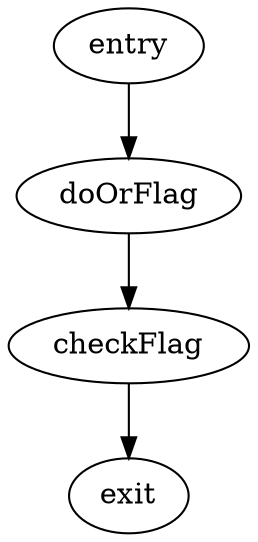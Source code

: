 digraph workflow {
  # This workflow is an example of how to manage API calls that have to be resistent to faults.

  entry[
    se_type0 = OnDemandTrigger,
    
    se_triggerCondition0 = "(ctx, log) => {
        return true;
    }"
  ]
  
  doOrFlag[
    se_type0 = Action
    se_action0 = "(ctx, log) => {          
      if (!((IDictionary<string, object>)ctx.State).ContainsKey(\"retryContext\")){
        ctx.State.retryContext = new ExpandoObject();
        ctx.State.retryContext.retryNum = 1;            
        ctx.State.retryContext.allowedNumOfRetries = 3;             
      }else{        
        ctx.State.retryContext.retryNum += 1;
        Thread.Sleep(1000 * (int)ctx.State.retryContext.retryNum);
      }            
  
      if(ctx.State.retryContext.retryNum > ctx.State.retryContext.allowedNumOfRetries){
        log.LogError($\"Maximum number of retries ({ctx.State.retryContext.allowedNumOfRetries}) exceeded while executing {ctx.CurrentNode} node.\");
        throw new Exception($\"Maximum number of retries ({ctx.State.retryContext.allowedNumOfRetries}) exceeded while executing {ctx.CurrentNode} node.\");
      }                
    }"
  
    se_type1 = Api     
    se_method1 = "GET"
    se_service1 = "SessionManager"    
    se_modifyRequest1 = "(request, ctx, log) => {          
      if(ctx.State.retryContext.retryNum == ctx.State.retryContext.allowedNumOfRetries){
        ctx.State.sessionId = $\"{ctx.State.fallbackSessionId}\";     
      }
        
      request.RequestUri = new Uri($\"api/v1/Sessions/{ctx.State.sessionId}\", UriKind.RelativeOrAbsolute);              
    }"    
        
    se_processResponse1 = "async (response, ctx, log) => {    
      if(response.IsSuccessStatusCode){
        var stringResponse = await response.Content.ReadAsStringAsync();
        ctx.State.Result = JsonConvert.DeserializeObject<dynamic>(stringResponse);
        ctx.State.retryContext.executionStatus = true;
      }else{
        ctx.State.retryContext.executionStatus = false;
      }          
    }"           
  ]
  
  checkFlag[
    se_type2 = GoTo,
    se_determineNode2 = "(ctx, log) => {
      if(ctx.State.retryContext.executionStatus == false){
        return \"doOrFlag\";
      }
      
      return \"\";
    }",
  ]
  
  
  exit[]
  
  entry->doOrFlag->checkFlag->exit;
}